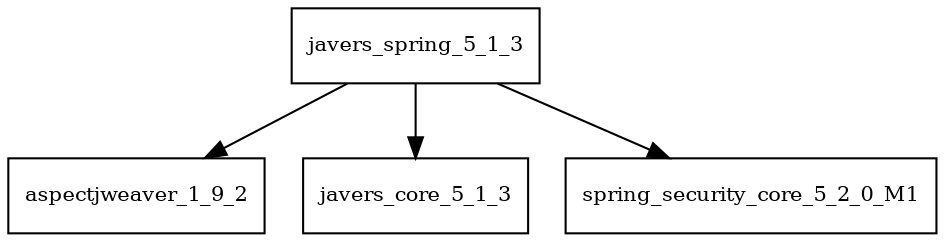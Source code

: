 digraph javers_spring_5_1_3_dependencies {
  node [shape = box, fontsize=10.0];
  javers_spring_5_1_3 -> aspectjweaver_1_9_2;
  javers_spring_5_1_3 -> javers_core_5_1_3;
  javers_spring_5_1_3 -> spring_security_core_5_2_0_M1;
}
